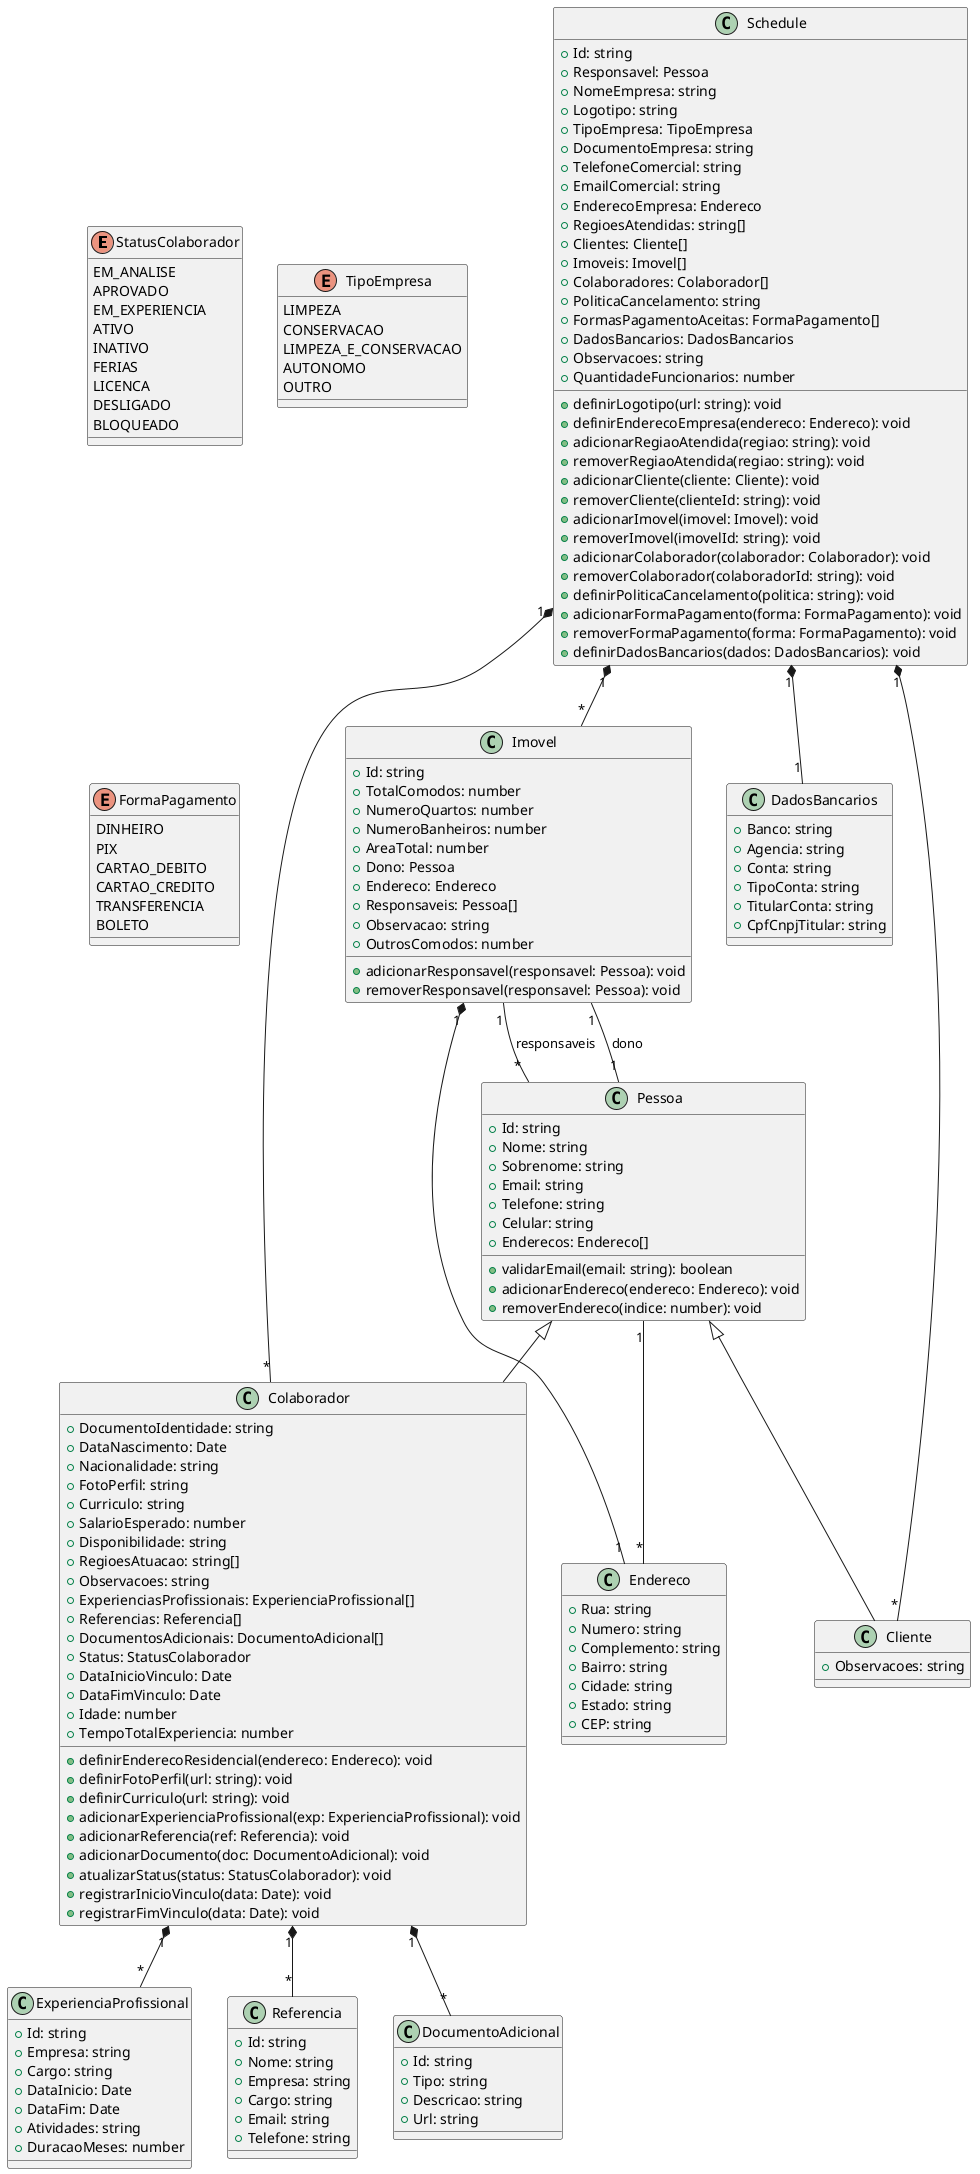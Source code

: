 @startuml

' Enums
enum StatusColaborador {
  EM_ANALISE
  APROVADO
  EM_EXPERIENCIA
  ATIVO
  INATIVO
  FERIAS
  LICENCA
  DESLIGADO
  BLOQUEADO
}

enum TipoEmpresa {
  LIMPEZA
  CONSERVACAO
  LIMPEZA_E_CONSERVACAO
  AUTONOMO
  OUTRO
}

enum FormaPagamento {
  DINHEIRO
  PIX
  CARTAO_DEBITO
  CARTAO_CREDITO
  TRANSFERENCIA
  BOLETO
}

' Classes base e value objects
class Endereco {
  + Rua: string
  + Numero: string
  + Complemento: string
  + Bairro: string
  + Cidade: string
  + Estado: string
  + CEP: string
}

class DadosBancarios {
  + Banco: string
  + Agencia: string
  + Conta: string
  + TipoConta: string
  + TitularConta: string
  + CpfCnpjTitular: string
}

' Classes principais
class Pessoa {
  + Id: string
  + Nome: string
  + Sobrenome: string
  + Email: string
  + Telefone: string
  + Celular: string
  + Enderecos: Endereco[]
  + validarEmail(email: string): boolean
  + adicionarEndereco(endereco: Endereco): void
  + removerEndereco(indice: number): void
}

class Cliente {
  + Observacoes: string
}

class Colaborador {
  + DocumentoIdentidade: string
  + DataNascimento: Date
  + Nacionalidade: string
  + FotoPerfil: string
  + Curriculo: string
  + SalarioEsperado: number
  + Disponibilidade: string
  + RegioesAtuacao: string[]
  + Observacoes: string
  + ExperienciasProfissionais: ExperienciaProfissional[]
  + Referencias: Referencia[]
  + DocumentosAdicionais: DocumentoAdicional[]
  + Status: StatusColaborador
  + DataInicioVinculo: Date
  + DataFimVinculo: Date
  + Idade: number
  + TempoTotalExperiencia: number
  + definirEnderecoResidencial(endereco: Endereco): void
  + definirFotoPerfil(url: string): void
  + definirCurriculo(url: string): void
  + adicionarExperienciaProfissional(exp: ExperienciaProfissional): void
  + adicionarReferencia(ref: Referencia): void
  + adicionarDocumento(doc: DocumentoAdicional): void
  + atualizarStatus(status: StatusColaborador): void
  + registrarInicioVinculo(data: Date): void
  + registrarFimVinculo(data: Date): void
}

class Imovel {
  + Id: string
  + TotalComodos: number
  + NumeroQuartos: number
  + NumeroBanheiros: number
  + AreaTotal: number
  + Dono: Pessoa
  + Endereco: Endereco
  + Responsaveis: Pessoa[]
  + Observacao: string
  + OutrosComodos: number
  + adicionarResponsavel(responsavel: Pessoa): void
  + removerResponsavel(responsavel: Pessoa): void
}

class ExperienciaProfissional {
  + Id: string
  + Empresa: string
  + Cargo: string
  + DataInicio: Date
  + DataFim: Date
  + Atividades: string
  + DuracaoMeses: number
}

class Referencia {
  + Id: string
  + Nome: string
  + Empresa: string
  + Cargo: string
  + Email: string
  + Telefone: string
}

class DocumentoAdicional {
  + Id: string
  + Tipo: string
  + Descricao: string
  + Url: string
}

class Schedule {
  + Id: string
  + Responsavel: Pessoa
  + NomeEmpresa: string
  + Logotipo: string
  + TipoEmpresa: TipoEmpresa
  + DocumentoEmpresa: string
  + TelefoneComercial: string
  + EmailComercial: string
  + EnderecoEmpresa: Endereco
  + RegioesAtendidas: string[]
  + Clientes: Cliente[]
  + Imoveis: Imovel[]
  + Colaboradores: Colaborador[]
  + PoliticaCancelamento: string
  + FormasPagamentoAceitas: FormaPagamento[]
  + DadosBancarios: DadosBancarios
  + Observacoes: string
  + QuantidadeFuncionarios: number
  + definirLogotipo(url: string): void
  + definirEnderecoEmpresa(endereco: Endereco): void
  + adicionarRegiaoAtendida(regiao: string): void
  + removerRegiaoAtendida(regiao: string): void
  + adicionarCliente(cliente: Cliente): void
  + removerCliente(clienteId: string): void
  + adicionarImovel(imovel: Imovel): void
  + removerImovel(imovelId: string): void
  + adicionarColaborador(colaborador: Colaborador): void
  + removerColaborador(colaboradorId: string): void
  + definirPoliticaCancelamento(politica: string): void
  + adicionarFormaPagamento(forma: FormaPagamento): void
  + removerFormaPagamento(forma: FormaPagamento): void
  + definirDadosBancarios(dados: DadosBancarios): void
}

' Relacionamentos
Pessoa <|-- Cliente
Pessoa <|-- Colaborador
Schedule "1" *-- "*" Cliente
Schedule "1" *-- "*" Imovel
Schedule "1" *-- "*" Colaborador
Schedule "1" *-- "1" DadosBancarios
Colaborador "1" *-- "*" ExperienciaProfissional
Colaborador "1" *-- "*" Referencia
Colaborador "1" *-- "*" DocumentoAdicional
Imovel "1" *-- "1" Endereco
Imovel "1" -- "1" Pessoa : dono
Imovel "1" -- "*" Pessoa : responsaveis
Pessoa "1" -- "*" Endereco

@enduml